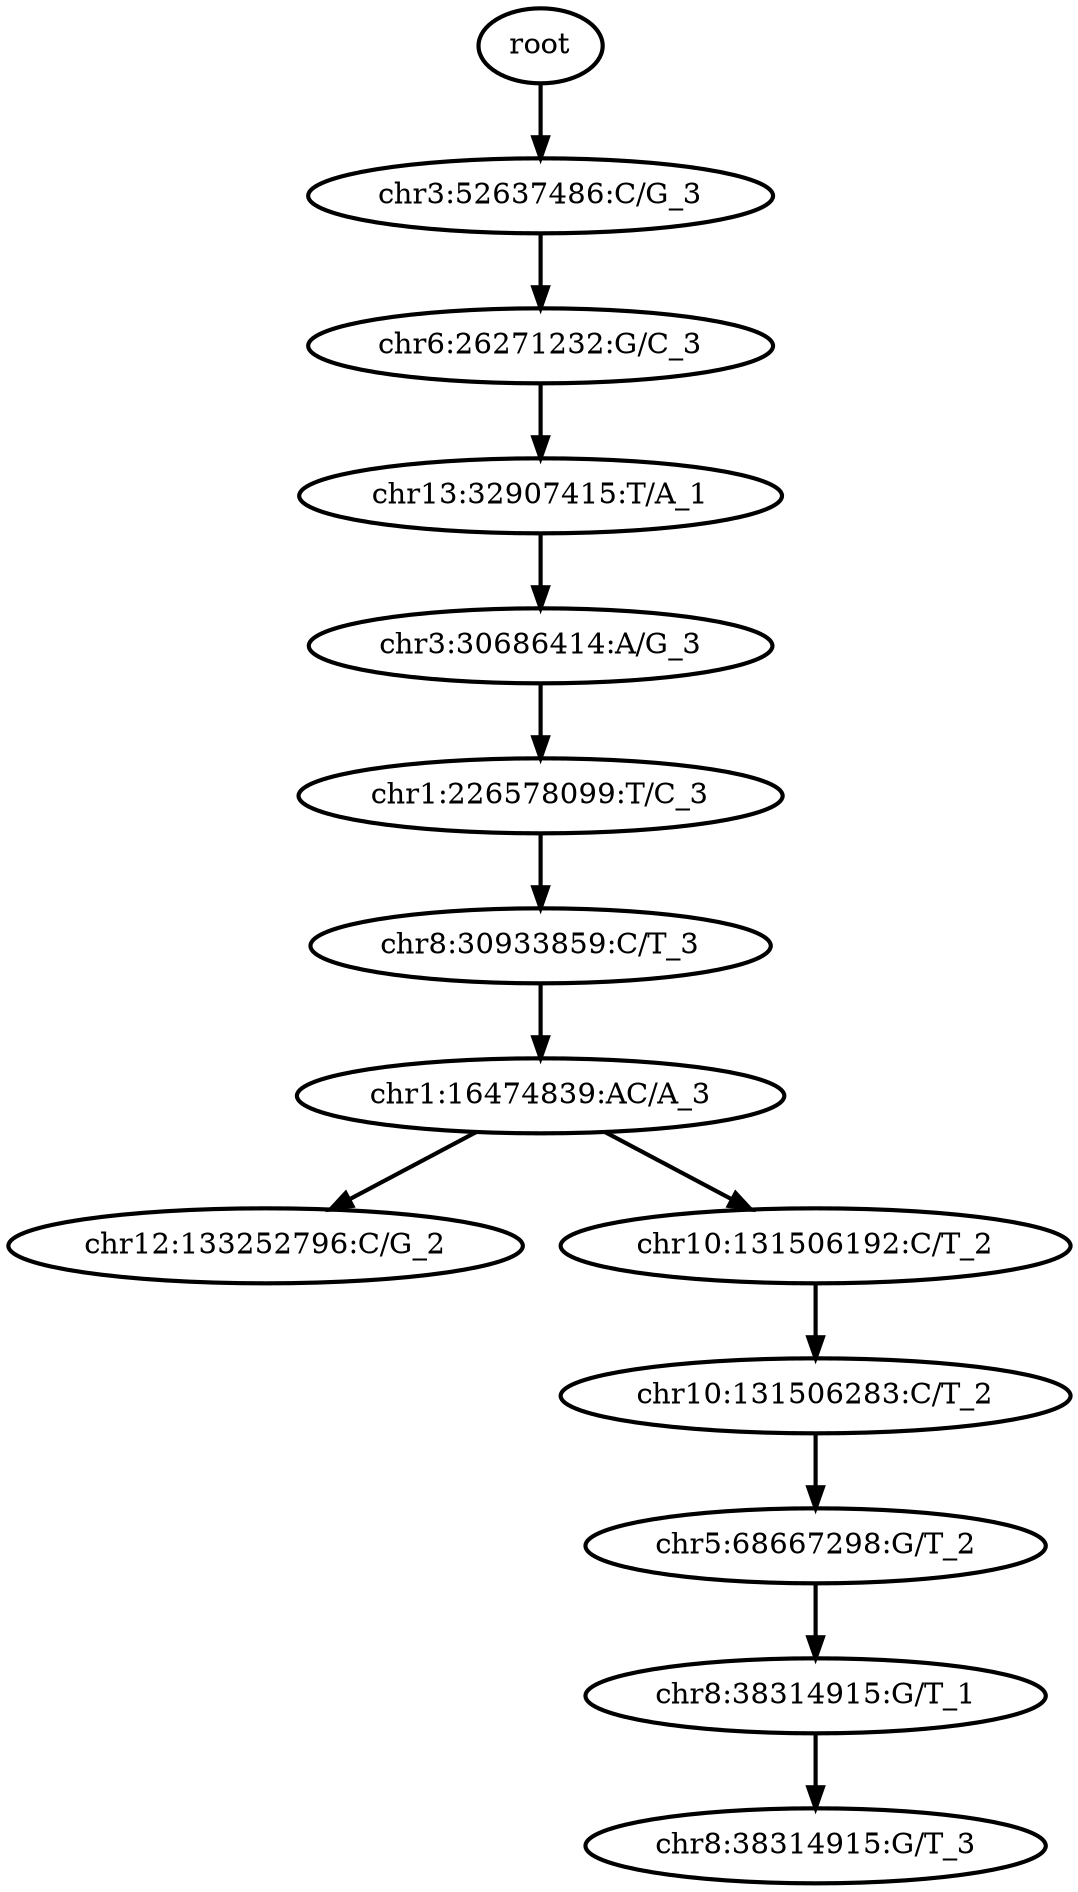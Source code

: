 digraph N {
	overlap="false"
	rankdir="TB"
	0 [label="root", style="bold"];
	1 [label="chr3:52637486:C/G_3", style="bold"];
	2 [label="chr6:26271232:G/C_3", style="bold"];
	3 [label="chr13:32907415:T/A_1", style="bold"];
	4 [label="chr3:30686414:A/G_3", style="bold"];
	5 [label="chr1:226578099:T/C_3", style="bold"];
	6 [label="chr8:30933859:C/T_3", style="bold"];
	7 [label="chr1:16474839:AC/A_3", style="bold"];
	8 [label="chr12:133252796:C/G_2", style="bold"];
	9 [label="chr10:131506192:C/T_2", style="bold"];
	10 [label="chr10:131506283:C/T_2", style="bold"];
	11 [label="chr5:68667298:G/T_2", style="bold"];
	12 [label="chr8:38314915:G/T_1", style="bold"];
	13 [label="chr8:38314915:G/T_3", style="bold"];
	0 -> 1 [style="bold"];
	1 -> 2 [style="bold"];
	2 -> 3 [style="bold"];
	3 -> 4 [style="bold"];
	4 -> 5 [style="bold"];
	5 -> 6 [style="bold"];
	6 -> 7 [style="bold"];
	7 -> 8 [style="bold"];
	7 -> 9 [style="bold"];
	9 -> 10 [style="bold"];
	10 -> 11 [style="bold"];
	11 -> 12 [style="bold"];
	12 -> 13 [style="bold"];
}